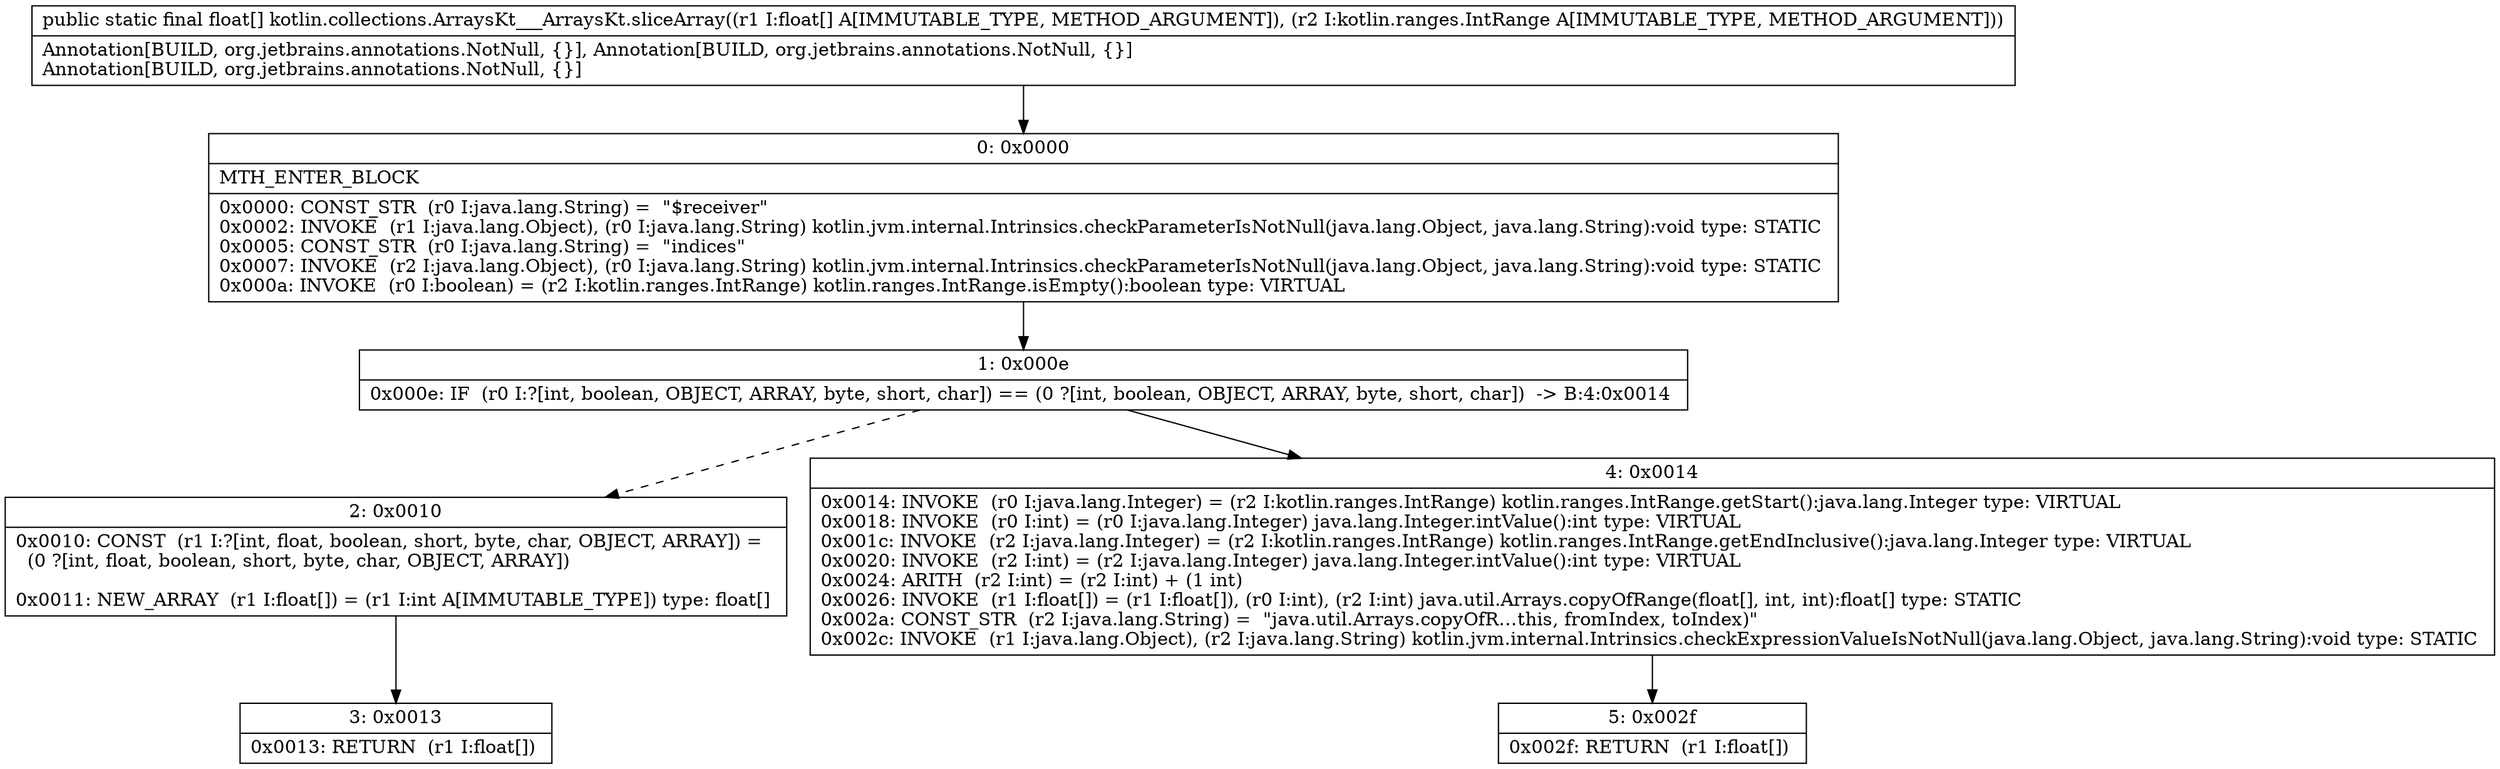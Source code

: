 digraph "CFG forkotlin.collections.ArraysKt___ArraysKt.sliceArray([FLkotlin\/ranges\/IntRange;)[F" {
Node_0 [shape=record,label="{0\:\ 0x0000|MTH_ENTER_BLOCK\l|0x0000: CONST_STR  (r0 I:java.lang.String) =  \"$receiver\" \l0x0002: INVOKE  (r1 I:java.lang.Object), (r0 I:java.lang.String) kotlin.jvm.internal.Intrinsics.checkParameterIsNotNull(java.lang.Object, java.lang.String):void type: STATIC \l0x0005: CONST_STR  (r0 I:java.lang.String) =  \"indices\" \l0x0007: INVOKE  (r2 I:java.lang.Object), (r0 I:java.lang.String) kotlin.jvm.internal.Intrinsics.checkParameterIsNotNull(java.lang.Object, java.lang.String):void type: STATIC \l0x000a: INVOKE  (r0 I:boolean) = (r2 I:kotlin.ranges.IntRange) kotlin.ranges.IntRange.isEmpty():boolean type: VIRTUAL \l}"];
Node_1 [shape=record,label="{1\:\ 0x000e|0x000e: IF  (r0 I:?[int, boolean, OBJECT, ARRAY, byte, short, char]) == (0 ?[int, boolean, OBJECT, ARRAY, byte, short, char])  \-\> B:4:0x0014 \l}"];
Node_2 [shape=record,label="{2\:\ 0x0010|0x0010: CONST  (r1 I:?[int, float, boolean, short, byte, char, OBJECT, ARRAY]) = \l  (0 ?[int, float, boolean, short, byte, char, OBJECT, ARRAY])\l \l0x0011: NEW_ARRAY  (r1 I:float[]) = (r1 I:int A[IMMUTABLE_TYPE]) type: float[] \l}"];
Node_3 [shape=record,label="{3\:\ 0x0013|0x0013: RETURN  (r1 I:float[]) \l}"];
Node_4 [shape=record,label="{4\:\ 0x0014|0x0014: INVOKE  (r0 I:java.lang.Integer) = (r2 I:kotlin.ranges.IntRange) kotlin.ranges.IntRange.getStart():java.lang.Integer type: VIRTUAL \l0x0018: INVOKE  (r0 I:int) = (r0 I:java.lang.Integer) java.lang.Integer.intValue():int type: VIRTUAL \l0x001c: INVOKE  (r2 I:java.lang.Integer) = (r2 I:kotlin.ranges.IntRange) kotlin.ranges.IntRange.getEndInclusive():java.lang.Integer type: VIRTUAL \l0x0020: INVOKE  (r2 I:int) = (r2 I:java.lang.Integer) java.lang.Integer.intValue():int type: VIRTUAL \l0x0024: ARITH  (r2 I:int) = (r2 I:int) + (1 int) \l0x0026: INVOKE  (r1 I:float[]) = (r1 I:float[]), (r0 I:int), (r2 I:int) java.util.Arrays.copyOfRange(float[], int, int):float[] type: STATIC \l0x002a: CONST_STR  (r2 I:java.lang.String) =  \"java.util.Arrays.copyOfR…this, fromIndex, toIndex)\" \l0x002c: INVOKE  (r1 I:java.lang.Object), (r2 I:java.lang.String) kotlin.jvm.internal.Intrinsics.checkExpressionValueIsNotNull(java.lang.Object, java.lang.String):void type: STATIC \l}"];
Node_5 [shape=record,label="{5\:\ 0x002f|0x002f: RETURN  (r1 I:float[]) \l}"];
MethodNode[shape=record,label="{public static final float[] kotlin.collections.ArraysKt___ArraysKt.sliceArray((r1 I:float[] A[IMMUTABLE_TYPE, METHOD_ARGUMENT]), (r2 I:kotlin.ranges.IntRange A[IMMUTABLE_TYPE, METHOD_ARGUMENT]))  | Annotation[BUILD, org.jetbrains.annotations.NotNull, \{\}], Annotation[BUILD, org.jetbrains.annotations.NotNull, \{\}]\lAnnotation[BUILD, org.jetbrains.annotations.NotNull, \{\}]\l}"];
MethodNode -> Node_0;
Node_0 -> Node_1;
Node_1 -> Node_2[style=dashed];
Node_1 -> Node_4;
Node_2 -> Node_3;
Node_4 -> Node_5;
}

